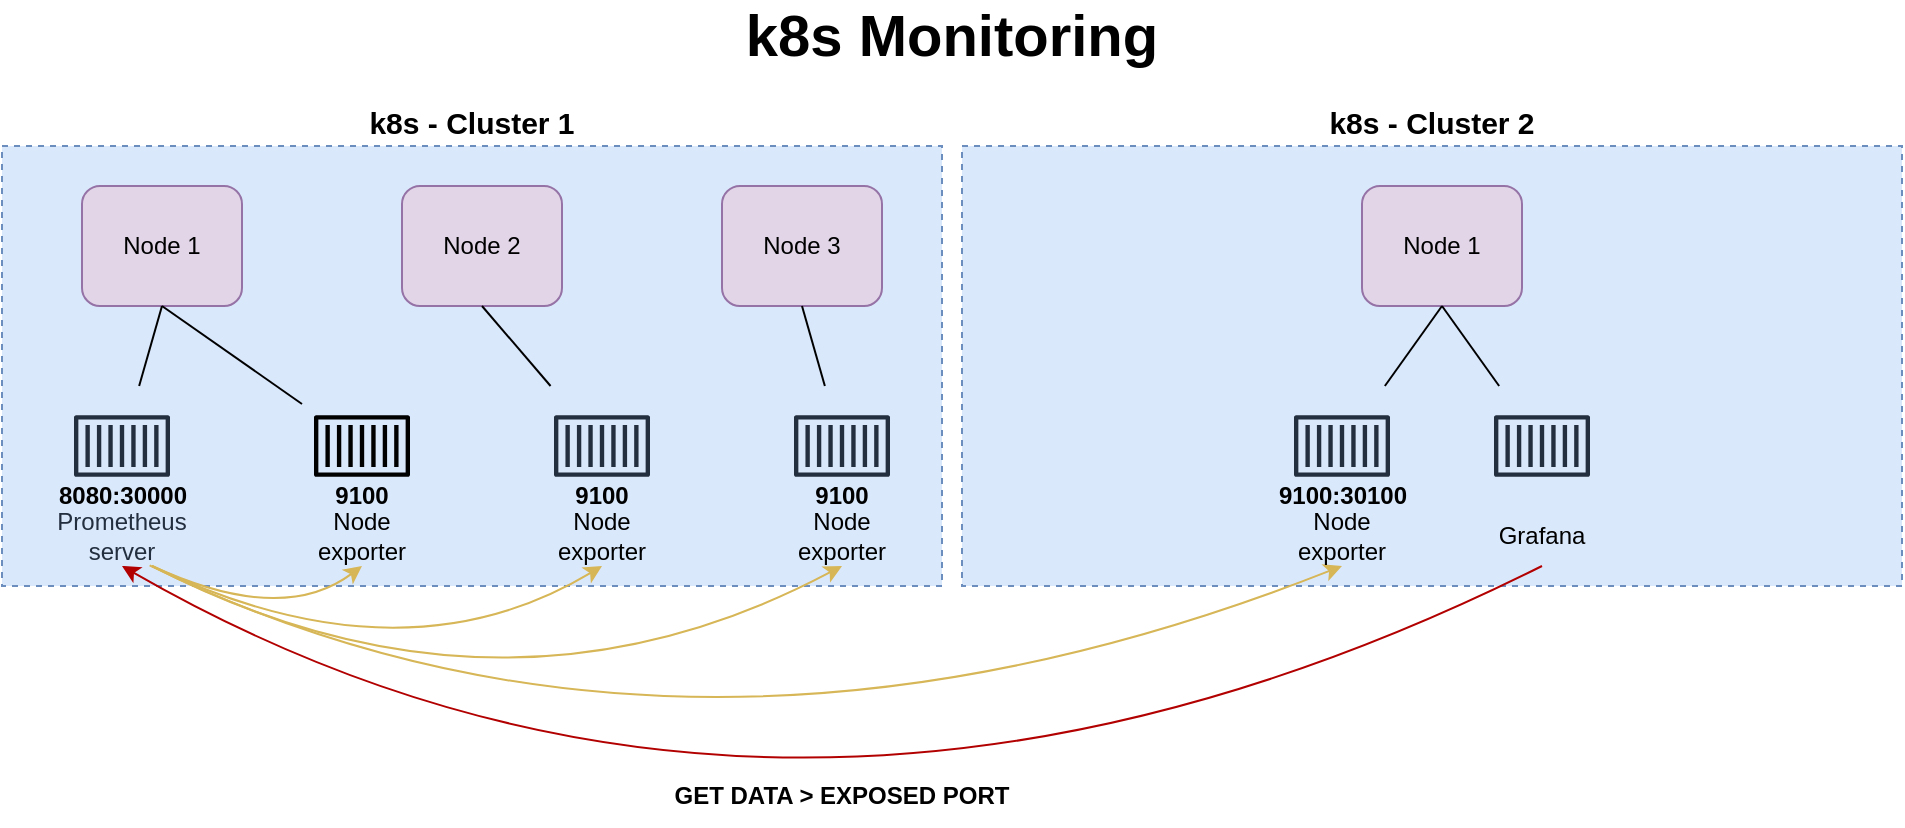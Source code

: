 <mxfile version="21.2.8" type="device">
  <diagram name="Page-1" id="Mad-xUG25EJR8XkOBYi5">
    <mxGraphModel dx="1195" dy="703" grid="1" gridSize="10" guides="1" tooltips="1" connect="1" arrows="1" fold="1" page="1" pageScale="1" pageWidth="850" pageHeight="1100" math="0" shadow="0">
      <root>
        <mxCell id="0" />
        <mxCell id="1" parent="0" />
        <mxCell id="qCzBzttJJir__ocIeJpY-1" value="&lt;b&gt;&lt;font style=&quot;font-size: 15px;&quot;&gt;k8s - Cluster 1&lt;/font&gt;&lt;/b&gt;" style="rounded=0;whiteSpace=wrap;html=1;labelPosition=center;verticalLabelPosition=top;align=center;verticalAlign=bottom;dashed=1;fillColor=#dae8fc;strokeColor=#6c8ebf;" vertex="1" parent="1">
          <mxGeometry x="30" y="90" width="470" height="220" as="geometry" />
        </mxCell>
        <mxCell id="qCzBzttJJir__ocIeJpY-4" value="Node 1" style="rounded=1;whiteSpace=wrap;html=1;fillColor=#e1d5e7;strokeColor=#9673a6;" vertex="1" parent="1">
          <mxGeometry x="70" y="110" width="80" height="60" as="geometry" />
        </mxCell>
        <mxCell id="qCzBzttJJir__ocIeJpY-5" value="Node 2" style="rounded=1;whiteSpace=wrap;html=1;fillColor=#e1d5e7;strokeColor=#9673a6;" vertex="1" parent="1">
          <mxGeometry x="230" y="110" width="80" height="60" as="geometry" />
        </mxCell>
        <mxCell id="qCzBzttJJir__ocIeJpY-6" value="Node 3" style="rounded=1;whiteSpace=wrap;html=1;fillColor=#e1d5e7;strokeColor=#9673a6;" vertex="1" parent="1">
          <mxGeometry x="390" y="110" width="80" height="60" as="geometry" />
        </mxCell>
        <mxCell id="qCzBzttJJir__ocIeJpY-12" value="" style="endArrow=none;html=1;rounded=0;entryX=0.5;entryY=1;entryDx=0;entryDy=0;" edge="1" parent="1" source="qCzBzttJJir__ocIeJpY-7" target="qCzBzttJJir__ocIeJpY-6">
          <mxGeometry width="50" height="50" relative="1" as="geometry">
            <mxPoint x="320" y="430" as="sourcePoint" />
            <mxPoint x="370" y="380" as="targetPoint" />
          </mxGeometry>
        </mxCell>
        <mxCell id="qCzBzttJJir__ocIeJpY-7" value="" style="sketch=0;outlineConnect=0;fontColor=#232F3E;gradientColor=none;strokeColor=#232F3E;fillColor=none;dashed=0;verticalLabelPosition=bottom;verticalAlign=top;align=center;html=1;fontSize=12;fontStyle=0;aspect=fixed;shape=mxgraph.aws4.resourceIcon;resIcon=mxgraph.aws4.container_1;fillStyle=auto;" vertex="1" parent="1">
          <mxGeometry x="420" y="210" width="60" height="60" as="geometry" />
        </mxCell>
        <mxCell id="qCzBzttJJir__ocIeJpY-8" value="" style="sketch=0;outlineConnect=0;fontColor=#232F3E;gradientColor=none;strokeColor=#232F3E;fillColor=none;dashed=0;verticalLabelPosition=bottom;verticalAlign=top;align=center;html=1;fontSize=12;fontStyle=0;aspect=fixed;shape=mxgraph.aws4.resourceIcon;resIcon=mxgraph.aws4.container_1;" vertex="1" parent="1">
          <mxGeometry x="300" y="210" width="60" height="60" as="geometry" />
        </mxCell>
        <mxCell id="qCzBzttJJir__ocIeJpY-10" value="" style="sketch=0;outlineConnect=0;fontColor=#232F3E;gradientColor=none;strokeColor=default;fillColor=none;dashed=0;verticalLabelPosition=bottom;verticalAlign=top;align=center;html=1;fontSize=12;fontStyle=0;aspect=fixed;shape=mxgraph.aws4.resourceIcon;resIcon=mxgraph.aws4.container_1;" vertex="1" parent="1">
          <mxGeometry x="180" y="210" width="60" height="60" as="geometry" />
        </mxCell>
        <mxCell id="qCzBzttJJir__ocIeJpY-13" value="" style="endArrow=none;html=1;rounded=0;entryX=0.5;entryY=1;entryDx=0;entryDy=0;" edge="1" parent="1" source="qCzBzttJJir__ocIeJpY-8" target="qCzBzttJJir__ocIeJpY-5">
          <mxGeometry width="50" height="50" relative="1" as="geometry">
            <mxPoint x="451" y="220" as="sourcePoint" />
            <mxPoint x="440" y="180" as="targetPoint" />
          </mxGeometry>
        </mxCell>
        <mxCell id="qCzBzttJJir__ocIeJpY-14" value="" style="endArrow=none;html=1;rounded=0;entryX=0.5;entryY=1;entryDx=0;entryDy=0;" edge="1" parent="1" source="qCzBzttJJir__ocIeJpY-10" target="qCzBzttJJir__ocIeJpY-4">
          <mxGeometry width="50" height="50" relative="1" as="geometry">
            <mxPoint x="314" y="220" as="sourcePoint" />
            <mxPoint x="280" y="180" as="targetPoint" />
          </mxGeometry>
        </mxCell>
        <mxCell id="qCzBzttJJir__ocIeJpY-15" value="" style="endArrow=none;html=1;rounded=0;entryX=0.5;entryY=1;entryDx=0;entryDy=0;" edge="1" parent="1" source="qCzBzttJJir__ocIeJpY-9" target="qCzBzttJJir__ocIeJpY-4">
          <mxGeometry width="50" height="50" relative="1" as="geometry">
            <mxPoint x="190" y="229" as="sourcePoint" />
            <mxPoint x="120" y="180" as="targetPoint" />
          </mxGeometry>
        </mxCell>
        <mxCell id="qCzBzttJJir__ocIeJpY-16" value="" style="endArrow=none;html=1;curved=1;startArrow=classic;startFill=1;endFill=0;fillColor=#fff2cc;strokeColor=#d6b656;entryX=0.75;entryY=1;entryDx=0;entryDy=0;exitX=0.5;exitY=1;exitDx=0;exitDy=0;" edge="1" parent="1" source="qCzBzttJJir__ocIeJpY-36" target="qCzBzttJJir__ocIeJpY-32">
          <mxGeometry width="50" height="50" relative="1" as="geometry">
            <mxPoint x="390" y="400" as="sourcePoint" />
            <mxPoint x="440" y="350" as="targetPoint" />
            <Array as="points">
              <mxPoint x="280" y="390" />
            </Array>
          </mxGeometry>
        </mxCell>
        <mxCell id="qCzBzttJJir__ocIeJpY-17" value="" style="endArrow=none;html=1;curved=1;startArrow=classic;startFill=1;endFill=0;fillColor=#fff2cc;strokeColor=#d6b656;entryX=0.75;entryY=1;entryDx=0;entryDy=0;exitX=0.5;exitY=1;exitDx=0;exitDy=0;" edge="1" parent="1" source="qCzBzttJJir__ocIeJpY-35" target="qCzBzttJJir__ocIeJpY-32">
          <mxGeometry width="50" height="50" relative="1" as="geometry">
            <mxPoint x="430" y="275" as="sourcePoint" />
            <mxPoint x="120" y="260" as="targetPoint" />
            <Array as="points">
              <mxPoint x="230" y="360" />
            </Array>
          </mxGeometry>
        </mxCell>
        <mxCell id="qCzBzttJJir__ocIeJpY-18" value="" style="endArrow=none;html=1;curved=1;startArrow=classic;startFill=1;endFill=0;fillColor=#fff2cc;strokeColor=#d6b656;entryX=0.75;entryY=1;entryDx=0;entryDy=0;exitX=0.5;exitY=1;exitDx=0;exitDy=0;" edge="1" parent="1" source="qCzBzttJJir__ocIeJpY-34" target="qCzBzttJJir__ocIeJpY-32">
          <mxGeometry width="50" height="50" relative="1" as="geometry">
            <mxPoint x="130" y="380" as="sourcePoint" />
            <mxPoint x="120" y="260" as="targetPoint" />
            <Array as="points">
              <mxPoint x="170" y="330" />
            </Array>
          </mxGeometry>
        </mxCell>
        <mxCell id="qCzBzttJJir__ocIeJpY-9" value="" style="sketch=0;outlineConnect=0;fontColor=#232F3E;gradientColor=none;strokeColor=#232F3E;fillColor=none;dashed=0;verticalLabelPosition=bottom;verticalAlign=top;align=center;html=1;fontSize=12;fontStyle=0;aspect=fixed;shape=mxgraph.aws4.resourceIcon;resIcon=mxgraph.aws4.container_1;" vertex="1" parent="1">
          <mxGeometry x="60" y="210" width="60" height="60" as="geometry" />
        </mxCell>
        <mxCell id="qCzBzttJJir__ocIeJpY-22" value="&lt;font style=&quot;font-size: 15px;&quot;&gt;&lt;b&gt;k8s - Cluster 2&lt;/b&gt;&lt;/font&gt;" style="rounded=0;whiteSpace=wrap;html=1;labelPosition=center;verticalLabelPosition=top;align=center;verticalAlign=bottom;dashed=1;fillColor=#dae8fc;strokeColor=#6c8ebf;" vertex="1" parent="1">
          <mxGeometry x="510" y="90" width="470" height="220" as="geometry" />
        </mxCell>
        <mxCell id="qCzBzttJJir__ocIeJpY-23" value="Node 1" style="rounded=1;whiteSpace=wrap;html=1;fillColor=#e1d5e7;strokeColor=#9673a6;" vertex="1" parent="1">
          <mxGeometry x="710" y="110" width="80" height="60" as="geometry" />
        </mxCell>
        <mxCell id="qCzBzttJJir__ocIeJpY-24" value="" style="sketch=0;outlineConnect=0;fontColor=#232F3E;gradientColor=none;strokeColor=#232F3E;fillColor=none;dashed=0;verticalLabelPosition=bottom;verticalAlign=top;align=center;html=1;fontSize=12;fontStyle=0;aspect=fixed;shape=mxgraph.aws4.resourceIcon;resIcon=mxgraph.aws4.container_1;" vertex="1" parent="1">
          <mxGeometry x="770" y="210" width="60" height="60" as="geometry" />
        </mxCell>
        <mxCell id="qCzBzttJJir__ocIeJpY-25" value="" style="endArrow=none;html=1;rounded=0;entryX=0.5;entryY=1;entryDx=0;entryDy=0;" edge="1" parent="1" source="qCzBzttJJir__ocIeJpY-24" target="qCzBzttJJir__ocIeJpY-23">
          <mxGeometry width="50" height="50" relative="1" as="geometry">
            <mxPoint x="590" y="390" as="sourcePoint" />
            <mxPoint x="640" y="340" as="targetPoint" />
          </mxGeometry>
        </mxCell>
        <mxCell id="qCzBzttJJir__ocIeJpY-26" value="" style="sketch=0;outlineConnect=0;fontColor=#232F3E;gradientColor=none;strokeColor=#232F3E;fillColor=none;dashed=0;verticalLabelPosition=bottom;verticalAlign=top;align=center;html=1;fontSize=12;fontStyle=0;aspect=fixed;shape=mxgraph.aws4.resourceIcon;resIcon=mxgraph.aws4.container_1;" vertex="1" parent="1">
          <mxGeometry x="670" y="210" width="60" height="60" as="geometry" />
        </mxCell>
        <mxCell id="qCzBzttJJir__ocIeJpY-27" value="" style="endArrow=none;html=1;rounded=0;entryX=0.5;entryY=1;entryDx=0;entryDy=0;" edge="1" parent="1" source="qCzBzttJJir__ocIeJpY-26" target="qCzBzttJJir__ocIeJpY-23">
          <mxGeometry width="50" height="50" relative="1" as="geometry">
            <mxPoint x="470" y="460" as="sourcePoint" />
            <mxPoint x="520" y="410" as="targetPoint" />
          </mxGeometry>
        </mxCell>
        <mxCell id="qCzBzttJJir__ocIeJpY-28" value="" style="endArrow=none;html=1;curved=1;startArrow=classic;startFill=1;endFill=0;fillColor=#fff2cc;strokeColor=#d6b656;entryX=0.73;entryY=0.991;entryDx=0;entryDy=0;exitX=0.5;exitY=1;exitDx=0;exitDy=0;entryPerimeter=0;" edge="1" parent="1" source="qCzBzttJJir__ocIeJpY-37" target="qCzBzttJJir__ocIeJpY-32">
          <mxGeometry width="50" height="50" relative="1" as="geometry">
            <mxPoint x="540" y="340" as="sourcePoint" />
            <mxPoint x="130" y="269" as="targetPoint" />
            <Array as="points">
              <mxPoint x="370" y="430" />
            </Array>
          </mxGeometry>
        </mxCell>
        <mxCell id="qCzBzttJJir__ocIeJpY-30" value="&lt;b&gt;GET DATA &amp;gt; EXPOSED PORT&lt;/b&gt;" style="text;html=1;strokeColor=none;fillColor=none;align=center;verticalAlign=middle;whiteSpace=wrap;rounded=0;" vertex="1" parent="1">
          <mxGeometry x="355" y="400" width="190" height="30" as="geometry" />
        </mxCell>
        <mxCell id="qCzBzttJJir__ocIeJpY-31" value="" style="endArrow=none;html=1;curved=1;startArrow=classic;startFill=1;endFill=0;fillColor=#e51400;strokeColor=#B20000;entryX=0.5;entryY=1;entryDx=0;entryDy=0;exitX=0.5;exitY=1;exitDx=0;exitDy=0;" edge="1" parent="1" source="qCzBzttJJir__ocIeJpY-32" target="qCzBzttJJir__ocIeJpY-38">
          <mxGeometry width="50" height="50" relative="1" as="geometry">
            <mxPoint x="820" y="430" as="sourcePoint" />
            <mxPoint x="280" y="440" as="targetPoint" />
            <Array as="points">
              <mxPoint x="420" y="490" />
            </Array>
          </mxGeometry>
        </mxCell>
        <mxCell id="qCzBzttJJir__ocIeJpY-32" value="&lt;span style=&quot;color: rgb(35, 47, 62); font-family: Helvetica; font-size: 12px; font-style: normal; font-variant-ligatures: normal; font-variant-caps: normal; font-weight: 400; letter-spacing: normal; orphans: 2; text-align: center; text-indent: 0px; text-transform: none; widows: 2; word-spacing: 0px; -webkit-text-stroke-width: 0px; text-decoration-thickness: initial; text-decoration-style: initial; text-decoration-color: initial; float: none; display: inline !important;&quot;&gt;Prometheus server&lt;/span&gt;" style="text;html=1;align=center;verticalAlign=middle;whiteSpace=wrap;rounded=0;fillColor=none;" vertex="1" parent="1">
          <mxGeometry x="60" y="270" width="60" height="30" as="geometry" />
        </mxCell>
        <mxCell id="qCzBzttJJir__ocIeJpY-34" value="Node exporter" style="text;html=1;strokeColor=none;fillColor=none;align=center;verticalAlign=middle;whiteSpace=wrap;rounded=0;" vertex="1" parent="1">
          <mxGeometry x="180" y="270" width="60" height="30" as="geometry" />
        </mxCell>
        <mxCell id="qCzBzttJJir__ocIeJpY-35" value="Node exporter" style="text;html=1;strokeColor=none;fillColor=none;align=center;verticalAlign=middle;whiteSpace=wrap;rounded=0;" vertex="1" parent="1">
          <mxGeometry x="300" y="270" width="60" height="30" as="geometry" />
        </mxCell>
        <mxCell id="qCzBzttJJir__ocIeJpY-36" value="Node exporter" style="text;html=1;strokeColor=none;fillColor=none;align=center;verticalAlign=middle;whiteSpace=wrap;rounded=0;" vertex="1" parent="1">
          <mxGeometry x="420" y="270" width="60" height="30" as="geometry" />
        </mxCell>
        <mxCell id="qCzBzttJJir__ocIeJpY-37" value="Node exporter" style="text;html=1;strokeColor=none;fillColor=none;align=center;verticalAlign=middle;whiteSpace=wrap;rounded=0;" vertex="1" parent="1">
          <mxGeometry x="670" y="270" width="60" height="30" as="geometry" />
        </mxCell>
        <mxCell id="qCzBzttJJir__ocIeJpY-38" value="Grafana" style="text;html=1;strokeColor=none;fillColor=none;align=center;verticalAlign=middle;whiteSpace=wrap;rounded=0;" vertex="1" parent="1">
          <mxGeometry x="770" y="270" width="60" height="30" as="geometry" />
        </mxCell>
        <mxCell id="qCzBzttJJir__ocIeJpY-39" value="9100" style="text;html=1;strokeColor=none;fillColor=none;align=center;verticalAlign=middle;whiteSpace=wrap;rounded=0;fontStyle=1" vertex="1" parent="1">
          <mxGeometry x="195" y="260" width="30" height="10" as="geometry" />
        </mxCell>
        <mxCell id="qCzBzttJJir__ocIeJpY-40" value="9100" style="text;html=1;strokeColor=none;fillColor=none;align=center;verticalAlign=middle;whiteSpace=wrap;rounded=0;fontStyle=1" vertex="1" parent="1">
          <mxGeometry x="315" y="260" width="30" height="10" as="geometry" />
        </mxCell>
        <mxCell id="qCzBzttJJir__ocIeJpY-41" value="9100" style="text;html=1;strokeColor=none;fillColor=none;align=center;verticalAlign=middle;whiteSpace=wrap;rounded=0;fontStyle=1" vertex="1" parent="1">
          <mxGeometry x="435" y="260" width="30" height="10" as="geometry" />
        </mxCell>
        <mxCell id="qCzBzttJJir__ocIeJpY-42" value="9100:30100" style="text;html=1;strokeColor=none;fillColor=none;align=center;verticalAlign=middle;whiteSpace=wrap;rounded=0;fontStyle=1" vertex="1" parent="1">
          <mxGeometry x="667.5" y="260" width="65" height="10" as="geometry" />
        </mxCell>
        <mxCell id="qCzBzttJJir__ocIeJpY-44" value="8080:30000" style="text;html=1;strokeColor=none;fillColor=none;align=center;verticalAlign=middle;whiteSpace=wrap;rounded=0;fontStyle=1" vertex="1" parent="1">
          <mxGeometry x="57.5" y="260" width="65" height="10" as="geometry" />
        </mxCell>
        <mxCell id="qCzBzttJJir__ocIeJpY-48" value="k8s Monitoring" style="text;html=1;strokeColor=none;fillColor=none;align=center;verticalAlign=middle;whiteSpace=wrap;rounded=0;fontSize=29;fontStyle=1" vertex="1" parent="1">
          <mxGeometry x="280" y="20" width="450" height="30" as="geometry" />
        </mxCell>
      </root>
    </mxGraphModel>
  </diagram>
</mxfile>
